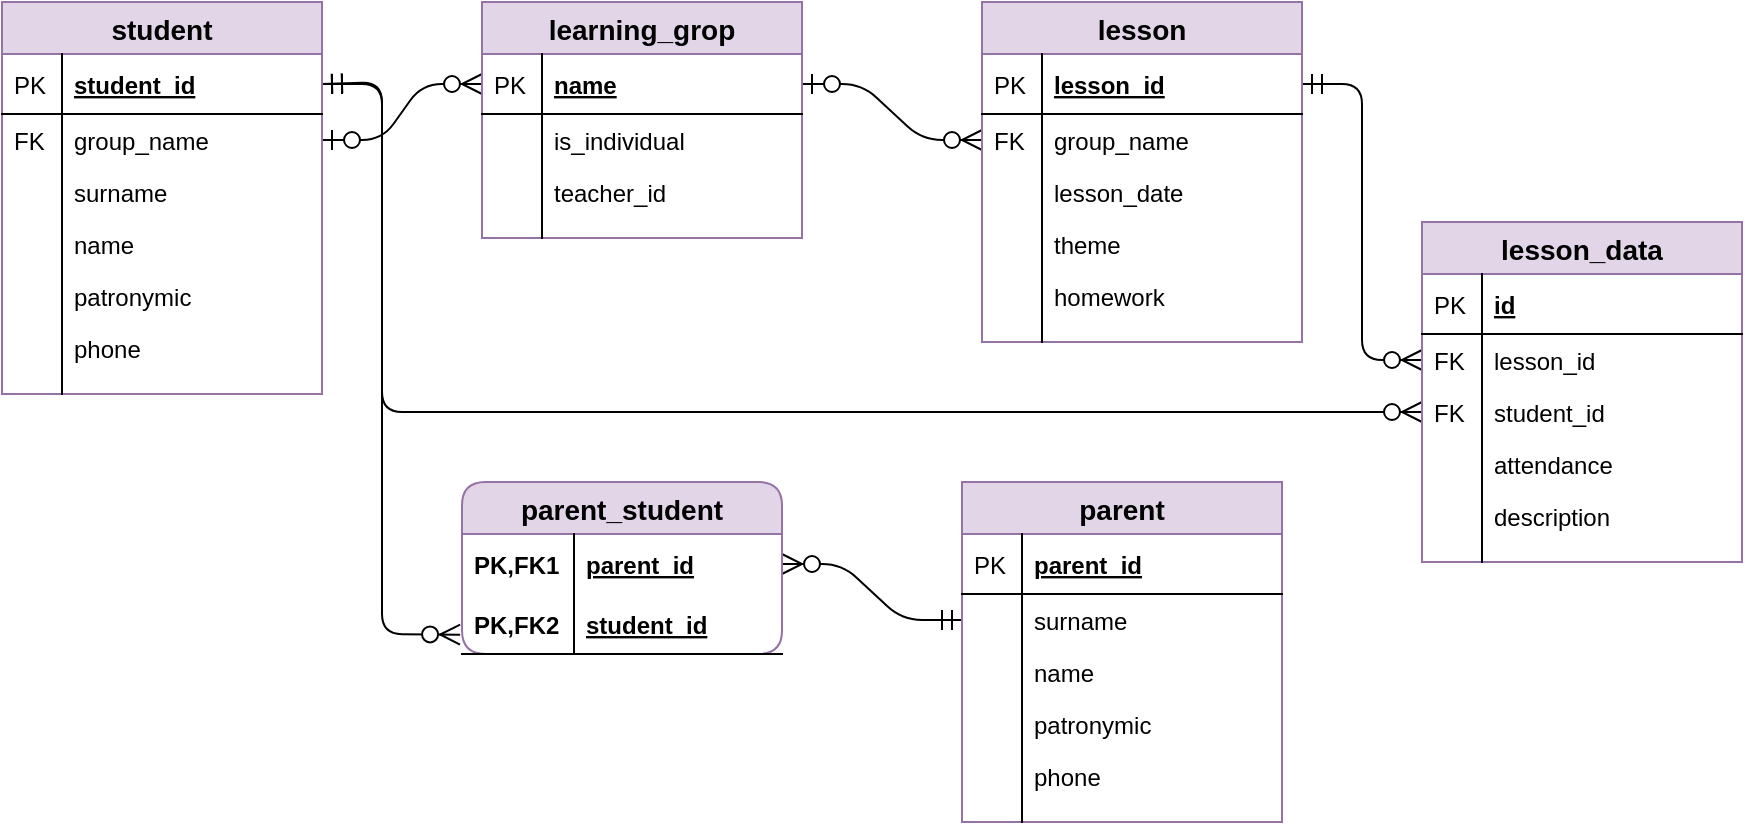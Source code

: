 <mxfile version="13.0.3" type="device"><diagram id="C5RBs43oDa-KdzZeNtuy" name="Page-1"><mxGraphModel dx="981" dy="567" grid="1" gridSize="10" guides="1" tooltips="1" connect="1" arrows="1" fold="1" page="1" pageScale="1" pageWidth="827" pageHeight="1169" math="0" shadow="0"><root><mxCell id="WIyWlLk6GJQsqaUBKTNV-0"/><mxCell id="WIyWlLk6GJQsqaUBKTNV-1" parent="WIyWlLk6GJQsqaUBKTNV-0"/><mxCell id="SQmpIjfrykfMQS4ch-XR-49" value="" style="edgeStyle=entityRelationEdgeStyle;fontSize=12;html=1;endArrow=ERzeroToMany;startArrow=ERzeroToOne;exitX=1;exitY=0.5;exitDx=0;exitDy=0;entryX=0;entryY=0.5;entryDx=0;entryDy=0;endSize=8;startSize=8;" parent="WIyWlLk6GJQsqaUBKTNV-1" source="SQmpIjfrykfMQS4ch-XR-8" target="SQmpIjfrykfMQS4ch-XR-35" edge="1"><mxGeometry width="100" height="100" relative="1" as="geometry"><mxPoint x="380" y="310" as="sourcePoint"/><mxPoint x="480" y="210" as="targetPoint"/></mxGeometry></mxCell><mxCell id="SQmpIjfrykfMQS4ch-XR-63" value="" style="edgeStyle=entityRelationEdgeStyle;fontSize=12;html=1;endArrow=ERzeroToMany;startArrow=ERzeroToOne;exitX=1;exitY=0.5;exitDx=0;exitDy=0;endSize=8;startSize=8;" parent="WIyWlLk6GJQsqaUBKTNV-1" source="SQmpIjfrykfMQS4ch-XR-35" target="SQmpIjfrykfMQS4ch-XR-53" edge="1"><mxGeometry width="100" height="100" relative="1" as="geometry"><mxPoint x="490" y="260" as="sourcePoint"/><mxPoint x="640" y="160" as="targetPoint"/></mxGeometry></mxCell><mxCell id="SQmpIjfrykfMQS4ch-XR-81" value="" style="edgeStyle=entityRelationEdgeStyle;fontSize=12;html=1;endArrow=ERzeroToMany;startArrow=ERmandOne;exitX=1;exitY=0.5;exitDx=0;exitDy=0;endSize=8;startSize=8;entryX=0;entryY=0.5;entryDx=0;entryDy=0;startFill=0;" parent="WIyWlLk6GJQsqaUBKTNV-1" source="SQmpIjfrykfMQS4ch-XR-51" target="SQmpIjfrykfMQS4ch-XR-71" edge="1"><mxGeometry width="100" height="100" relative="1" as="geometry"><mxPoint x="820" y="380" as="sourcePoint"/><mxPoint x="910" y="408" as="targetPoint"/></mxGeometry></mxCell><mxCell id="SQmpIjfrykfMQS4ch-XR-86" value="" style="endArrow=ERzeroToMany;html=1;rounded=1;fontSize=12;endSize=8;startFill=0;startArrow=ERmandOne;startSize=8;entryX=0;entryY=0.5;entryDx=0;entryDy=0;exitX=1;exitY=0.5;exitDx=0;exitDy=0;" parent="WIyWlLk6GJQsqaUBKTNV-1" source="SQmpIjfrykfMQS4ch-XR-6" target="SQmpIjfrykfMQS4ch-XR-73" edge="1"><mxGeometry width="50" height="50" relative="1" as="geometry"><mxPoint x="330" y="170" as="sourcePoint"/><mxPoint x="640" y="450" as="targetPoint"/><Array as="points"><mxPoint x="310" y="131"/><mxPoint x="310" y="295"/></Array></mxGeometry></mxCell><mxCell id="SQmpIjfrykfMQS4ch-XR-131" value="" style="edgeStyle=entityRelationEdgeStyle;fontSize=12;html=1;endArrow=ERmandOne;startArrow=ERzeroToMany;exitX=1;exitY=0.5;exitDx=0;exitDy=0;endSize=8;startSize=8;entryX=0;entryY=0.5;entryDx=0;entryDy=0;endFill=0;startFill=1;" parent="WIyWlLk6GJQsqaUBKTNV-1" source="SQmpIjfrykfMQS4ch-XR-125" target="SQmpIjfrykfMQS4ch-XR-101" edge="1"><mxGeometry width="100" height="100" relative="1" as="geometry"><mxPoint x="470" y="520" as="sourcePoint"/><mxPoint x="560" y="548" as="targetPoint"/></mxGeometry></mxCell><mxCell id="SQmpIjfrykfMQS4ch-XR-133" value="" style="endArrow=ERzeroToMany;html=1;rounded=1;fontSize=12;endSize=8;startFill=0;startArrow=ERmandOne;startSize=8;exitX=1;exitY=0.5;exitDx=0;exitDy=0;entryX=-0.006;entryY=0.678;entryDx=0;entryDy=0;entryPerimeter=0;" parent="WIyWlLk6GJQsqaUBKTNV-1" source="SQmpIjfrykfMQS4ch-XR-6" target="SQmpIjfrykfMQS4ch-XR-127" edge="1"><mxGeometry width="50" height="50" relative="1" as="geometry"><mxPoint x="290" y="141" as="sourcePoint"/><mxPoint x="320" y="430" as="targetPoint"/><Array as="points"><mxPoint x="310" y="130"/><mxPoint x="310" y="406"/></Array></mxGeometry></mxCell><mxCell id="SQmpIjfrykfMQS4ch-XR-5" value="student" style="swimlane;fontStyle=1;childLayout=stackLayout;horizontal=1;startSize=26;horizontalStack=0;resizeParent=1;resizeParentMax=0;resizeLast=0;collapsible=1;marginBottom=0;align=center;fontSize=14;fillColor=#e1d5e7;strokeColor=#9673a6;" parent="WIyWlLk6GJQsqaUBKTNV-1" vertex="1"><mxGeometry x="120" y="90" width="160" height="196" as="geometry"><mxRectangle x="80" y="480" width="80" height="26" as="alternateBounds"/></mxGeometry></mxCell><mxCell id="SQmpIjfrykfMQS4ch-XR-6" value="student_id" style="shape=partialRectangle;top=0;left=0;right=0;bottom=1;align=left;verticalAlign=middle;fillColor=none;spacingLeft=34;spacingRight=4;overflow=hidden;rotatable=0;points=[[0,0.5],[1,0.5]];portConstraint=eastwest;dropTarget=0;fontStyle=5;fontSize=12;" parent="SQmpIjfrykfMQS4ch-XR-5" vertex="1"><mxGeometry y="26" width="160" height="30" as="geometry"/></mxCell><mxCell id="SQmpIjfrykfMQS4ch-XR-7" value="PK" style="shape=partialRectangle;top=0;left=0;bottom=0;fillColor=none;align=left;verticalAlign=middle;spacingLeft=4;spacingRight=4;overflow=hidden;rotatable=0;points=[];portConstraint=eastwest;part=1;fontSize=12;" parent="SQmpIjfrykfMQS4ch-XR-6" vertex="1" connectable="0"><mxGeometry width="30" height="30" as="geometry"/></mxCell><mxCell id="SQmpIjfrykfMQS4ch-XR-8" value="group_name" style="shape=partialRectangle;top=0;left=0;right=0;bottom=0;align=left;verticalAlign=top;fillColor=none;spacingLeft=34;spacingRight=4;overflow=hidden;rotatable=0;points=[[0,0.5],[1,0.5]];portConstraint=eastwest;dropTarget=0;fontSize=12;" parent="SQmpIjfrykfMQS4ch-XR-5" vertex="1"><mxGeometry y="56" width="160" height="26" as="geometry"/></mxCell><mxCell id="SQmpIjfrykfMQS4ch-XR-9" value="FK" style="shape=partialRectangle;top=0;left=0;bottom=0;fillColor=none;align=left;verticalAlign=top;spacingLeft=4;spacingRight=4;overflow=hidden;rotatable=0;points=[];portConstraint=eastwest;part=1;fontSize=12;" parent="SQmpIjfrykfMQS4ch-XR-8" vertex="1" connectable="0"><mxGeometry width="30" height="26" as="geometry"/></mxCell><mxCell id="SQmpIjfrykfMQS4ch-XR-10" value="surname" style="shape=partialRectangle;top=0;left=0;right=0;bottom=0;align=left;verticalAlign=top;fillColor=none;spacingLeft=34;spacingRight=4;overflow=hidden;rotatable=0;points=[[0,0.5],[1,0.5]];portConstraint=eastwest;dropTarget=0;fontSize=12;" parent="SQmpIjfrykfMQS4ch-XR-5" vertex="1"><mxGeometry y="82" width="160" height="26" as="geometry"/></mxCell><mxCell id="SQmpIjfrykfMQS4ch-XR-11" value="" style="shape=partialRectangle;top=0;left=0;bottom=0;fillColor=none;align=left;verticalAlign=top;spacingLeft=4;spacingRight=4;overflow=hidden;rotatable=0;points=[];portConstraint=eastwest;part=1;fontSize=12;" parent="SQmpIjfrykfMQS4ch-XR-10" vertex="1" connectable="0"><mxGeometry width="30" height="26" as="geometry"/></mxCell><mxCell id="SQmpIjfrykfMQS4ch-XR-28" value="name" style="shape=partialRectangle;top=0;left=0;right=0;bottom=0;align=left;verticalAlign=top;fillColor=none;spacingLeft=34;spacingRight=4;overflow=hidden;rotatable=0;points=[[0,0.5],[1,0.5]];portConstraint=eastwest;dropTarget=0;fontSize=12;" parent="SQmpIjfrykfMQS4ch-XR-5" vertex="1"><mxGeometry y="108" width="160" height="26" as="geometry"/></mxCell><mxCell id="SQmpIjfrykfMQS4ch-XR-29" value="" style="shape=partialRectangle;top=0;left=0;bottom=0;fillColor=none;align=left;verticalAlign=top;spacingLeft=4;spacingRight=4;overflow=hidden;rotatable=0;points=[];portConstraint=eastwest;part=1;fontSize=12;" parent="SQmpIjfrykfMQS4ch-XR-28" vertex="1" connectable="0"><mxGeometry width="30" height="26" as="geometry"/></mxCell><mxCell id="SQmpIjfrykfMQS4ch-XR-30" value="patronymic" style="shape=partialRectangle;top=0;left=0;right=0;bottom=0;align=left;verticalAlign=top;fillColor=none;spacingLeft=34;spacingRight=4;overflow=hidden;rotatable=0;points=[[0,0.5],[1,0.5]];portConstraint=eastwest;dropTarget=0;fontSize=12;" parent="SQmpIjfrykfMQS4ch-XR-5" vertex="1"><mxGeometry y="134" width="160" height="26" as="geometry"/></mxCell><mxCell id="SQmpIjfrykfMQS4ch-XR-31" value="" style="shape=partialRectangle;top=0;left=0;bottom=0;fillColor=none;align=left;verticalAlign=top;spacingLeft=4;spacingRight=4;overflow=hidden;rotatable=0;points=[];portConstraint=eastwest;part=1;fontSize=12;" parent="SQmpIjfrykfMQS4ch-XR-30" vertex="1" connectable="0"><mxGeometry width="30" height="26" as="geometry"/></mxCell><mxCell id="SQmpIjfrykfMQS4ch-XR-32" value="phone" style="shape=partialRectangle;top=0;left=0;right=0;bottom=0;align=left;verticalAlign=top;fillColor=none;spacingLeft=34;spacingRight=4;overflow=hidden;rotatable=0;points=[[0,0.5],[1,0.5]];portConstraint=eastwest;dropTarget=0;fontSize=12;" parent="SQmpIjfrykfMQS4ch-XR-5" vertex="1"><mxGeometry y="160" width="160" height="26" as="geometry"/></mxCell><mxCell id="SQmpIjfrykfMQS4ch-XR-33" value="" style="shape=partialRectangle;top=0;left=0;bottom=0;fillColor=none;align=left;verticalAlign=top;spacingLeft=4;spacingRight=4;overflow=hidden;rotatable=0;points=[];portConstraint=eastwest;part=1;fontSize=12;" parent="SQmpIjfrykfMQS4ch-XR-32" vertex="1" connectable="0"><mxGeometry width="30" height="26" as="geometry"/></mxCell><mxCell id="SQmpIjfrykfMQS4ch-XR-14" value="" style="shape=partialRectangle;top=0;left=0;right=0;bottom=0;align=left;verticalAlign=top;fillColor=none;spacingLeft=34;spacingRight=4;overflow=hidden;rotatable=0;points=[[0,0.5],[1,0.5]];portConstraint=eastwest;dropTarget=0;fontSize=12;" parent="SQmpIjfrykfMQS4ch-XR-5" vertex="1"><mxGeometry y="186" width="160" height="10" as="geometry"/></mxCell><mxCell id="SQmpIjfrykfMQS4ch-XR-15" value="" style="shape=partialRectangle;top=0;left=0;bottom=0;fillColor=none;align=left;verticalAlign=top;spacingLeft=4;spacingRight=4;overflow=hidden;rotatable=0;points=[];portConstraint=eastwest;part=1;fontSize=12;" parent="SQmpIjfrykfMQS4ch-XR-14" vertex="1" connectable="0"><mxGeometry width="30" height="10" as="geometry"/></mxCell><mxCell id="SQmpIjfrykfMQS4ch-XR-34" value="learning_grop" style="swimlane;fontStyle=1;childLayout=stackLayout;horizontal=1;startSize=26;horizontalStack=0;resizeParent=1;resizeParentMax=0;resizeLast=0;collapsible=1;marginBottom=0;align=center;fontSize=14;fillColor=#e1d5e7;strokeColor=#9673a6;" parent="WIyWlLk6GJQsqaUBKTNV-1" vertex="1"><mxGeometry x="360" y="90" width="160" height="118" as="geometry"><mxRectangle x="80" y="480" width="80" height="26" as="alternateBounds"/></mxGeometry></mxCell><mxCell id="SQmpIjfrykfMQS4ch-XR-35" value="name" style="shape=partialRectangle;top=0;left=0;right=0;bottom=1;align=left;verticalAlign=middle;fillColor=none;spacingLeft=34;spacingRight=4;overflow=hidden;rotatable=0;points=[[0,0.5],[1,0.5]];portConstraint=eastwest;dropTarget=0;fontStyle=5;fontSize=12;" parent="SQmpIjfrykfMQS4ch-XR-34" vertex="1"><mxGeometry y="26" width="160" height="30" as="geometry"/></mxCell><mxCell id="SQmpIjfrykfMQS4ch-XR-36" value="PK" style="shape=partialRectangle;top=0;left=0;bottom=0;fillColor=none;align=left;verticalAlign=middle;spacingLeft=4;spacingRight=4;overflow=hidden;rotatable=0;points=[];portConstraint=eastwest;part=1;fontSize=12;" parent="SQmpIjfrykfMQS4ch-XR-35" vertex="1" connectable="0"><mxGeometry width="30" height="30" as="geometry"/></mxCell><mxCell id="SQmpIjfrykfMQS4ch-XR-37" value="is_individual" style="shape=partialRectangle;top=0;left=0;right=0;bottom=0;align=left;verticalAlign=top;fillColor=none;spacingLeft=34;spacingRight=4;overflow=hidden;rotatable=0;points=[[0,0.5],[1,0.5]];portConstraint=eastwest;dropTarget=0;fontSize=12;" parent="SQmpIjfrykfMQS4ch-XR-34" vertex="1"><mxGeometry y="56" width="160" height="26" as="geometry"/></mxCell><mxCell id="SQmpIjfrykfMQS4ch-XR-38" value="" style="shape=partialRectangle;top=0;left=0;bottom=0;fillColor=none;align=left;verticalAlign=top;spacingLeft=4;spacingRight=4;overflow=hidden;rotatable=0;points=[];portConstraint=eastwest;part=1;fontSize=12;" parent="SQmpIjfrykfMQS4ch-XR-37" vertex="1" connectable="0"><mxGeometry width="30" height="26" as="geometry"/></mxCell><mxCell id="qXW9xH6Wn1ZmcDWVvDma-11" value="teacher_id" style="shape=partialRectangle;top=0;left=0;right=0;bottom=0;align=left;verticalAlign=top;fillColor=none;spacingLeft=34;spacingRight=4;overflow=hidden;rotatable=0;points=[[0,0.5],[1,0.5]];portConstraint=eastwest;dropTarget=0;fontSize=12;" vertex="1" parent="SQmpIjfrykfMQS4ch-XR-34"><mxGeometry y="82" width="160" height="26" as="geometry"/></mxCell><mxCell id="qXW9xH6Wn1ZmcDWVvDma-12" value="" style="shape=partialRectangle;top=0;left=0;bottom=0;fillColor=none;align=left;verticalAlign=top;spacingLeft=4;spacingRight=4;overflow=hidden;rotatable=0;points=[];portConstraint=eastwest;part=1;fontSize=12;" vertex="1" connectable="0" parent="qXW9xH6Wn1ZmcDWVvDma-11"><mxGeometry width="30" height="26" as="geometry"/></mxCell><mxCell id="SQmpIjfrykfMQS4ch-XR-47" value="" style="shape=partialRectangle;top=0;left=0;right=0;bottom=0;align=left;verticalAlign=top;fillColor=none;spacingLeft=34;spacingRight=4;overflow=hidden;rotatable=0;points=[[0,0.5],[1,0.5]];portConstraint=eastwest;dropTarget=0;fontSize=12;" parent="SQmpIjfrykfMQS4ch-XR-34" vertex="1"><mxGeometry y="108" width="160" height="10" as="geometry"/></mxCell><mxCell id="SQmpIjfrykfMQS4ch-XR-48" value="" style="shape=partialRectangle;top=0;left=0;bottom=0;fillColor=none;align=left;verticalAlign=top;spacingLeft=4;spacingRight=4;overflow=hidden;rotatable=0;points=[];portConstraint=eastwest;part=1;fontSize=12;" parent="SQmpIjfrykfMQS4ch-XR-47" vertex="1" connectable="0"><mxGeometry width="30" height="10" as="geometry"/></mxCell><mxCell id="SQmpIjfrykfMQS4ch-XR-50" value="lesson" style="swimlane;fontStyle=1;childLayout=stackLayout;horizontal=1;startSize=26;horizontalStack=0;resizeParent=1;resizeParentMax=0;resizeLast=0;collapsible=1;marginBottom=0;align=center;fontSize=14;fillColor=#e1d5e7;strokeColor=#9673a6;" parent="WIyWlLk6GJQsqaUBKTNV-1" vertex="1"><mxGeometry x="610" y="90" width="160" height="170" as="geometry"><mxRectangle x="80" y="480" width="80" height="26" as="alternateBounds"/></mxGeometry></mxCell><mxCell id="SQmpIjfrykfMQS4ch-XR-51" value="lesson_id" style="shape=partialRectangle;top=0;left=0;right=0;bottom=1;align=left;verticalAlign=middle;fillColor=none;spacingLeft=34;spacingRight=4;overflow=hidden;rotatable=0;points=[[0,0.5],[1,0.5]];portConstraint=eastwest;dropTarget=0;fontStyle=5;fontSize=12;" parent="SQmpIjfrykfMQS4ch-XR-50" vertex="1"><mxGeometry y="26" width="160" height="30" as="geometry"/></mxCell><mxCell id="SQmpIjfrykfMQS4ch-XR-52" value="PK" style="shape=partialRectangle;top=0;left=0;bottom=0;fillColor=none;align=left;verticalAlign=middle;spacingLeft=4;spacingRight=4;overflow=hidden;rotatable=0;points=[];portConstraint=eastwest;part=1;fontSize=12;" parent="SQmpIjfrykfMQS4ch-XR-51" vertex="1" connectable="0"><mxGeometry width="30" height="30" as="geometry"/></mxCell><mxCell id="SQmpIjfrykfMQS4ch-XR-53" value="group_name" style="shape=partialRectangle;top=0;left=0;right=0;bottom=0;align=left;verticalAlign=top;fillColor=none;spacingLeft=34;spacingRight=4;overflow=hidden;rotatable=0;points=[[0,0.5],[1,0.5]];portConstraint=eastwest;dropTarget=0;fontSize=12;" parent="SQmpIjfrykfMQS4ch-XR-50" vertex="1"><mxGeometry y="56" width="160" height="26" as="geometry"/></mxCell><mxCell id="SQmpIjfrykfMQS4ch-XR-54" value="FK" style="shape=partialRectangle;top=0;left=0;bottom=0;fillColor=none;align=left;verticalAlign=top;spacingLeft=4;spacingRight=4;overflow=hidden;rotatable=0;points=[];portConstraint=eastwest;part=1;fontSize=12;" parent="SQmpIjfrykfMQS4ch-XR-53" vertex="1" connectable="0"><mxGeometry width="30" height="26" as="geometry"/></mxCell><mxCell id="SQmpIjfrykfMQS4ch-XR-57" value="lesson_date" style="shape=partialRectangle;top=0;left=0;right=0;bottom=0;align=left;verticalAlign=top;fillColor=none;spacingLeft=34;spacingRight=4;overflow=hidden;rotatable=0;points=[[0,0.5],[1,0.5]];portConstraint=eastwest;dropTarget=0;fontSize=12;" parent="SQmpIjfrykfMQS4ch-XR-50" vertex="1"><mxGeometry y="82" width="160" height="26" as="geometry"/></mxCell><mxCell id="SQmpIjfrykfMQS4ch-XR-58" value="" style="shape=partialRectangle;top=0;left=0;bottom=0;fillColor=none;align=left;verticalAlign=top;spacingLeft=4;spacingRight=4;overflow=hidden;rotatable=0;points=[];portConstraint=eastwest;part=1;fontSize=12;" parent="SQmpIjfrykfMQS4ch-XR-57" vertex="1" connectable="0"><mxGeometry width="30" height="26" as="geometry"/></mxCell><mxCell id="SQmpIjfrykfMQS4ch-XR-59" value="theme" style="shape=partialRectangle;top=0;left=0;right=0;bottom=0;align=left;verticalAlign=top;fillColor=none;spacingLeft=34;spacingRight=4;overflow=hidden;rotatable=0;points=[[0,0.5],[1,0.5]];portConstraint=eastwest;dropTarget=0;fontSize=12;" parent="SQmpIjfrykfMQS4ch-XR-50" vertex="1"><mxGeometry y="108" width="160" height="26" as="geometry"/></mxCell><mxCell id="SQmpIjfrykfMQS4ch-XR-60" value="" style="shape=partialRectangle;top=0;left=0;bottom=0;fillColor=none;align=left;verticalAlign=top;spacingLeft=4;spacingRight=4;overflow=hidden;rotatable=0;points=[];portConstraint=eastwest;part=1;fontSize=12;" parent="SQmpIjfrykfMQS4ch-XR-59" vertex="1" connectable="0"><mxGeometry width="30" height="26" as="geometry"/></mxCell><mxCell id="SQmpIjfrykfMQS4ch-XR-61" value="homework" style="shape=partialRectangle;top=0;left=0;right=0;bottom=0;align=left;verticalAlign=top;fillColor=none;spacingLeft=34;spacingRight=4;overflow=hidden;rotatable=0;points=[[0,0.5],[1,0.5]];portConstraint=eastwest;dropTarget=0;fontSize=12;" parent="SQmpIjfrykfMQS4ch-XR-50" vertex="1"><mxGeometry y="134" width="160" height="26" as="geometry"/></mxCell><mxCell id="SQmpIjfrykfMQS4ch-XR-62" value="" style="shape=partialRectangle;top=0;left=0;bottom=0;fillColor=none;align=left;verticalAlign=top;spacingLeft=4;spacingRight=4;overflow=hidden;rotatable=0;points=[];portConstraint=eastwest;part=1;fontSize=12;" parent="SQmpIjfrykfMQS4ch-XR-61" vertex="1" connectable="0"><mxGeometry width="30" height="26" as="geometry"/></mxCell><mxCell id="SQmpIjfrykfMQS4ch-XR-55" value="" style="shape=partialRectangle;top=0;left=0;right=0;bottom=0;align=left;verticalAlign=top;fillColor=none;spacingLeft=34;spacingRight=4;overflow=hidden;rotatable=0;points=[[0,0.5],[1,0.5]];portConstraint=eastwest;dropTarget=0;fontSize=12;" parent="SQmpIjfrykfMQS4ch-XR-50" vertex="1"><mxGeometry y="160" width="160" height="10" as="geometry"/></mxCell><mxCell id="SQmpIjfrykfMQS4ch-XR-56" value="" style="shape=partialRectangle;top=0;left=0;bottom=0;fillColor=none;align=left;verticalAlign=top;spacingLeft=4;spacingRight=4;overflow=hidden;rotatable=0;points=[];portConstraint=eastwest;part=1;fontSize=12;" parent="SQmpIjfrykfMQS4ch-XR-55" vertex="1" connectable="0"><mxGeometry width="30" height="10" as="geometry"/></mxCell><mxCell id="SQmpIjfrykfMQS4ch-XR-68" value="lesson_data" style="swimlane;fontStyle=1;childLayout=stackLayout;horizontal=1;startSize=26;horizontalStack=0;resizeParent=1;resizeParentMax=0;resizeLast=0;collapsible=1;marginBottom=0;align=center;fontSize=14;fillColor=#e1d5e7;strokeColor=#9673a6;" parent="WIyWlLk6GJQsqaUBKTNV-1" vertex="1"><mxGeometry x="830" y="200" width="160" height="170" as="geometry"><mxRectangle x="80" y="480" width="80" height="26" as="alternateBounds"/></mxGeometry></mxCell><mxCell id="SQmpIjfrykfMQS4ch-XR-69" value="id" style="shape=partialRectangle;top=0;left=0;right=0;bottom=1;align=left;verticalAlign=middle;fillColor=none;spacingLeft=34;spacingRight=4;overflow=hidden;rotatable=0;points=[[0,0.5],[1,0.5]];portConstraint=eastwest;dropTarget=0;fontStyle=5;fontSize=12;" parent="SQmpIjfrykfMQS4ch-XR-68" vertex="1"><mxGeometry y="26" width="160" height="30" as="geometry"/></mxCell><mxCell id="SQmpIjfrykfMQS4ch-XR-70" value="PK" style="shape=partialRectangle;top=0;left=0;bottom=0;fillColor=none;align=left;verticalAlign=middle;spacingLeft=4;spacingRight=4;overflow=hidden;rotatable=0;points=[];portConstraint=eastwest;part=1;fontSize=12;" parent="SQmpIjfrykfMQS4ch-XR-69" vertex="1" connectable="0"><mxGeometry width="30" height="30" as="geometry"/></mxCell><mxCell id="SQmpIjfrykfMQS4ch-XR-71" value="lesson_id" style="shape=partialRectangle;top=0;left=0;right=0;bottom=0;align=left;verticalAlign=top;fillColor=none;spacingLeft=34;spacingRight=4;overflow=hidden;rotatable=0;points=[[0,0.5],[1,0.5]];portConstraint=eastwest;dropTarget=0;fontSize=12;" parent="SQmpIjfrykfMQS4ch-XR-68" vertex="1"><mxGeometry y="56" width="160" height="26" as="geometry"/></mxCell><mxCell id="SQmpIjfrykfMQS4ch-XR-72" value="FK" style="shape=partialRectangle;top=0;left=0;bottom=0;fillColor=none;align=left;verticalAlign=top;spacingLeft=4;spacingRight=4;overflow=hidden;rotatable=0;points=[];portConstraint=eastwest;part=1;fontSize=12;" parent="SQmpIjfrykfMQS4ch-XR-71" vertex="1" connectable="0"><mxGeometry width="30" height="26" as="geometry"/></mxCell><mxCell id="SQmpIjfrykfMQS4ch-XR-73" value="student_id" style="shape=partialRectangle;top=0;left=0;right=0;bottom=0;align=left;verticalAlign=top;fillColor=none;spacingLeft=34;spacingRight=4;overflow=hidden;rotatable=0;points=[[0,0.5],[1,0.5]];portConstraint=eastwest;dropTarget=0;fontSize=12;" parent="SQmpIjfrykfMQS4ch-XR-68" vertex="1"><mxGeometry y="82" width="160" height="26" as="geometry"/></mxCell><mxCell id="SQmpIjfrykfMQS4ch-XR-74" value="FK" style="shape=partialRectangle;top=0;left=0;bottom=0;fillColor=none;align=left;verticalAlign=top;spacingLeft=4;spacingRight=4;overflow=hidden;rotatable=0;points=[];portConstraint=eastwest;part=1;fontSize=12;" parent="SQmpIjfrykfMQS4ch-XR-73" vertex="1" connectable="0"><mxGeometry width="30" height="26" as="geometry"/></mxCell><mxCell id="SQmpIjfrykfMQS4ch-XR-75" value="attendance" style="shape=partialRectangle;top=0;left=0;right=0;bottom=0;align=left;verticalAlign=top;fillColor=none;spacingLeft=34;spacingRight=4;overflow=hidden;rotatable=0;points=[[0,0.5],[1,0.5]];portConstraint=eastwest;dropTarget=0;fontSize=12;" parent="SQmpIjfrykfMQS4ch-XR-68" vertex="1"><mxGeometry y="108" width="160" height="26" as="geometry"/></mxCell><mxCell id="SQmpIjfrykfMQS4ch-XR-76" value="" style="shape=partialRectangle;top=0;left=0;bottom=0;fillColor=none;align=left;verticalAlign=top;spacingLeft=4;spacingRight=4;overflow=hidden;rotatable=0;points=[];portConstraint=eastwest;part=1;fontSize=12;" parent="SQmpIjfrykfMQS4ch-XR-75" vertex="1" connectable="0"><mxGeometry width="30" height="26" as="geometry"/></mxCell><mxCell id="SQmpIjfrykfMQS4ch-XR-77" value="description" style="shape=partialRectangle;top=0;left=0;right=0;bottom=0;align=left;verticalAlign=top;fillColor=none;spacingLeft=34;spacingRight=4;overflow=hidden;rotatable=0;points=[[0,0.5],[1,0.5]];portConstraint=eastwest;dropTarget=0;fontSize=12;" parent="SQmpIjfrykfMQS4ch-XR-68" vertex="1"><mxGeometry y="134" width="160" height="26" as="geometry"/></mxCell><mxCell id="SQmpIjfrykfMQS4ch-XR-78" value="" style="shape=partialRectangle;top=0;left=0;bottom=0;fillColor=none;align=left;verticalAlign=top;spacingLeft=4;spacingRight=4;overflow=hidden;rotatable=0;points=[];portConstraint=eastwest;part=1;fontSize=12;" parent="SQmpIjfrykfMQS4ch-XR-77" vertex="1" connectable="0"><mxGeometry width="30" height="26" as="geometry"/></mxCell><mxCell id="SQmpIjfrykfMQS4ch-XR-79" value="" style="shape=partialRectangle;top=0;left=0;right=0;bottom=0;align=left;verticalAlign=top;fillColor=none;spacingLeft=34;spacingRight=4;overflow=hidden;rotatable=0;points=[[0,0.5],[1,0.5]];portConstraint=eastwest;dropTarget=0;fontSize=12;" parent="SQmpIjfrykfMQS4ch-XR-68" vertex="1"><mxGeometry y="160" width="160" height="10" as="geometry"/></mxCell><mxCell id="SQmpIjfrykfMQS4ch-XR-80" value="" style="shape=partialRectangle;top=0;left=0;bottom=0;fillColor=none;align=left;verticalAlign=top;spacingLeft=4;spacingRight=4;overflow=hidden;rotatable=0;points=[];portConstraint=eastwest;part=1;fontSize=12;" parent="SQmpIjfrykfMQS4ch-XR-79" vertex="1" connectable="0"><mxGeometry width="30" height="10" as="geometry"/></mxCell><mxCell id="SQmpIjfrykfMQS4ch-XR-124" value="parent_student" style="swimlane;fontStyle=1;childLayout=stackLayout;horizontal=1;startSize=26;horizontalStack=0;resizeParent=1;resizeParentMax=0;resizeLast=0;collapsible=1;marginBottom=0;align=center;fontSize=14;strokeColor=#9673a6;fillColor=#e1d5e7;rounded=1;" parent="WIyWlLk6GJQsqaUBKTNV-1" vertex="1"><mxGeometry x="350" y="330" width="160" height="86" as="geometry"/></mxCell><mxCell id="SQmpIjfrykfMQS4ch-XR-125" value="parent_id" style="shape=partialRectangle;top=0;left=0;right=0;bottom=0;align=left;verticalAlign=middle;fillColor=none;spacingLeft=60;spacingRight=4;overflow=hidden;rotatable=0;points=[[0,0.5],[1,0.5]];portConstraint=eastwest;dropTarget=0;fontStyle=5;fontSize=12;" parent="SQmpIjfrykfMQS4ch-XR-124" vertex="1"><mxGeometry y="26" width="160" height="30" as="geometry"/></mxCell><mxCell id="SQmpIjfrykfMQS4ch-XR-126" value="PK,FK1" style="shape=partialRectangle;fontStyle=1;top=0;left=0;bottom=0;fillColor=none;align=left;verticalAlign=middle;spacingLeft=4;spacingRight=4;overflow=hidden;rotatable=0;points=[];portConstraint=eastwest;part=1;fontSize=12;" parent="SQmpIjfrykfMQS4ch-XR-125" vertex="1" connectable="0"><mxGeometry width="56" height="30" as="geometry"/></mxCell><mxCell id="SQmpIjfrykfMQS4ch-XR-127" value="student_id" style="shape=partialRectangle;top=0;left=0;right=0;bottom=1;align=left;verticalAlign=middle;fillColor=none;spacingLeft=60;spacingRight=4;overflow=hidden;rotatable=0;points=[[0,0.5],[1,0.5]];portConstraint=eastwest;dropTarget=0;fontStyle=5;fontSize=12;" parent="SQmpIjfrykfMQS4ch-XR-124" vertex="1"><mxGeometry y="56" width="160" height="30" as="geometry"/></mxCell><mxCell id="SQmpIjfrykfMQS4ch-XR-128" value="PK,FK2" style="shape=partialRectangle;fontStyle=1;top=0;left=0;bottom=0;fillColor=none;align=left;verticalAlign=middle;spacingLeft=4;spacingRight=4;overflow=hidden;rotatable=0;points=[];portConstraint=eastwest;part=1;fontSize=12;" parent="SQmpIjfrykfMQS4ch-XR-127" vertex="1" connectable="0"><mxGeometry width="56" height="30" as="geometry"/></mxCell><mxCell id="SQmpIjfrykfMQS4ch-XR-94" value="parent" style="swimlane;fontStyle=1;childLayout=stackLayout;horizontal=1;startSize=26;horizontalStack=0;resizeParent=1;resizeParentMax=0;resizeLast=0;collapsible=1;marginBottom=0;align=center;fontSize=14;fillColor=#e1d5e7;strokeColor=#9673a6;" parent="WIyWlLk6GJQsqaUBKTNV-1" vertex="1"><mxGeometry x="600" y="330" width="160" height="170" as="geometry"><mxRectangle x="80" y="480" width="80" height="26" as="alternateBounds"/></mxGeometry></mxCell><mxCell id="SQmpIjfrykfMQS4ch-XR-95" value="parent_id" style="shape=partialRectangle;top=0;left=0;right=0;bottom=1;align=left;verticalAlign=middle;fillColor=none;spacingLeft=34;spacingRight=4;overflow=hidden;rotatable=0;points=[[0,0.5],[1,0.5]];portConstraint=eastwest;dropTarget=0;fontStyle=5;fontSize=12;" parent="SQmpIjfrykfMQS4ch-XR-94" vertex="1"><mxGeometry y="26" width="160" height="30" as="geometry"/></mxCell><mxCell id="SQmpIjfrykfMQS4ch-XR-96" value="PK" style="shape=partialRectangle;top=0;left=0;bottom=0;fillColor=none;align=left;verticalAlign=middle;spacingLeft=4;spacingRight=4;overflow=hidden;rotatable=0;points=[];portConstraint=eastwest;part=1;fontSize=12;" parent="SQmpIjfrykfMQS4ch-XR-95" vertex="1" connectable="0"><mxGeometry width="30" height="30" as="geometry"/></mxCell><mxCell id="SQmpIjfrykfMQS4ch-XR-101" value="surname" style="shape=partialRectangle;top=0;left=0;right=0;bottom=0;align=left;verticalAlign=top;fillColor=none;spacingLeft=34;spacingRight=4;overflow=hidden;rotatable=0;points=[[0,0.5],[1,0.5]];portConstraint=eastwest;dropTarget=0;fontSize=12;" parent="SQmpIjfrykfMQS4ch-XR-94" vertex="1"><mxGeometry y="56" width="160" height="26" as="geometry"/></mxCell><mxCell id="SQmpIjfrykfMQS4ch-XR-102" value="" style="shape=partialRectangle;top=0;left=0;bottom=0;fillColor=none;align=left;verticalAlign=top;spacingLeft=4;spacingRight=4;overflow=hidden;rotatable=0;points=[];portConstraint=eastwest;part=1;fontSize=12;" parent="SQmpIjfrykfMQS4ch-XR-101" vertex="1" connectable="0"><mxGeometry width="30" height="26" as="geometry"/></mxCell><mxCell id="SQmpIjfrykfMQS4ch-XR-103" value="name" style="shape=partialRectangle;top=0;left=0;right=0;bottom=0;align=left;verticalAlign=top;fillColor=none;spacingLeft=34;spacingRight=4;overflow=hidden;rotatable=0;points=[[0,0.5],[1,0.5]];portConstraint=eastwest;dropTarget=0;fontSize=12;" parent="SQmpIjfrykfMQS4ch-XR-94" vertex="1"><mxGeometry y="82" width="160" height="26" as="geometry"/></mxCell><mxCell id="SQmpIjfrykfMQS4ch-XR-104" value="" style="shape=partialRectangle;top=0;left=0;bottom=0;fillColor=none;align=left;verticalAlign=top;spacingLeft=4;spacingRight=4;overflow=hidden;rotatable=0;points=[];portConstraint=eastwest;part=1;fontSize=12;" parent="SQmpIjfrykfMQS4ch-XR-103" vertex="1" connectable="0"><mxGeometry width="30" height="26" as="geometry"/></mxCell><mxCell id="SQmpIjfrykfMQS4ch-XR-107" value="patronymic" style="shape=partialRectangle;top=0;left=0;right=0;bottom=0;align=left;verticalAlign=top;fillColor=none;spacingLeft=34;spacingRight=4;overflow=hidden;rotatable=0;points=[[0,0.5],[1,0.5]];portConstraint=eastwest;dropTarget=0;fontSize=12;" parent="SQmpIjfrykfMQS4ch-XR-94" vertex="1"><mxGeometry y="108" width="160" height="26" as="geometry"/></mxCell><mxCell id="SQmpIjfrykfMQS4ch-XR-108" value="" style="shape=partialRectangle;top=0;left=0;bottom=0;fillColor=none;align=left;verticalAlign=top;spacingLeft=4;spacingRight=4;overflow=hidden;rotatable=0;points=[];portConstraint=eastwest;part=1;fontSize=12;" parent="SQmpIjfrykfMQS4ch-XR-107" vertex="1" connectable="0"><mxGeometry width="30" height="26" as="geometry"/></mxCell><mxCell id="SQmpIjfrykfMQS4ch-XR-109" value="phone" style="shape=partialRectangle;top=0;left=0;right=0;bottom=0;align=left;verticalAlign=top;fillColor=none;spacingLeft=34;spacingRight=4;overflow=hidden;rotatable=0;points=[[0,0.5],[1,0.5]];portConstraint=eastwest;dropTarget=0;fontSize=12;" parent="SQmpIjfrykfMQS4ch-XR-94" vertex="1"><mxGeometry y="134" width="160" height="26" as="geometry"/></mxCell><mxCell id="SQmpIjfrykfMQS4ch-XR-110" value="" style="shape=partialRectangle;top=0;left=0;bottom=0;fillColor=none;align=left;verticalAlign=top;spacingLeft=4;spacingRight=4;overflow=hidden;rotatable=0;points=[];portConstraint=eastwest;part=1;fontSize=12;" parent="SQmpIjfrykfMQS4ch-XR-109" vertex="1" connectable="0"><mxGeometry width="30" height="26" as="geometry"/></mxCell><mxCell id="SQmpIjfrykfMQS4ch-XR-105" value="" style="shape=partialRectangle;top=0;left=0;right=0;bottom=0;align=left;verticalAlign=top;fillColor=none;spacingLeft=34;spacingRight=4;overflow=hidden;rotatable=0;points=[[0,0.5],[1,0.5]];portConstraint=eastwest;dropTarget=0;fontSize=12;" parent="SQmpIjfrykfMQS4ch-XR-94" vertex="1"><mxGeometry y="160" width="160" height="10" as="geometry"/></mxCell><mxCell id="SQmpIjfrykfMQS4ch-XR-106" value="" style="shape=partialRectangle;top=0;left=0;bottom=0;fillColor=none;align=left;verticalAlign=top;spacingLeft=4;spacingRight=4;overflow=hidden;rotatable=0;points=[];portConstraint=eastwest;part=1;fontSize=12;" parent="SQmpIjfrykfMQS4ch-XR-105" vertex="1" connectable="0"><mxGeometry width="30" height="10" as="geometry"/></mxCell></root></mxGraphModel></diagram></mxfile>